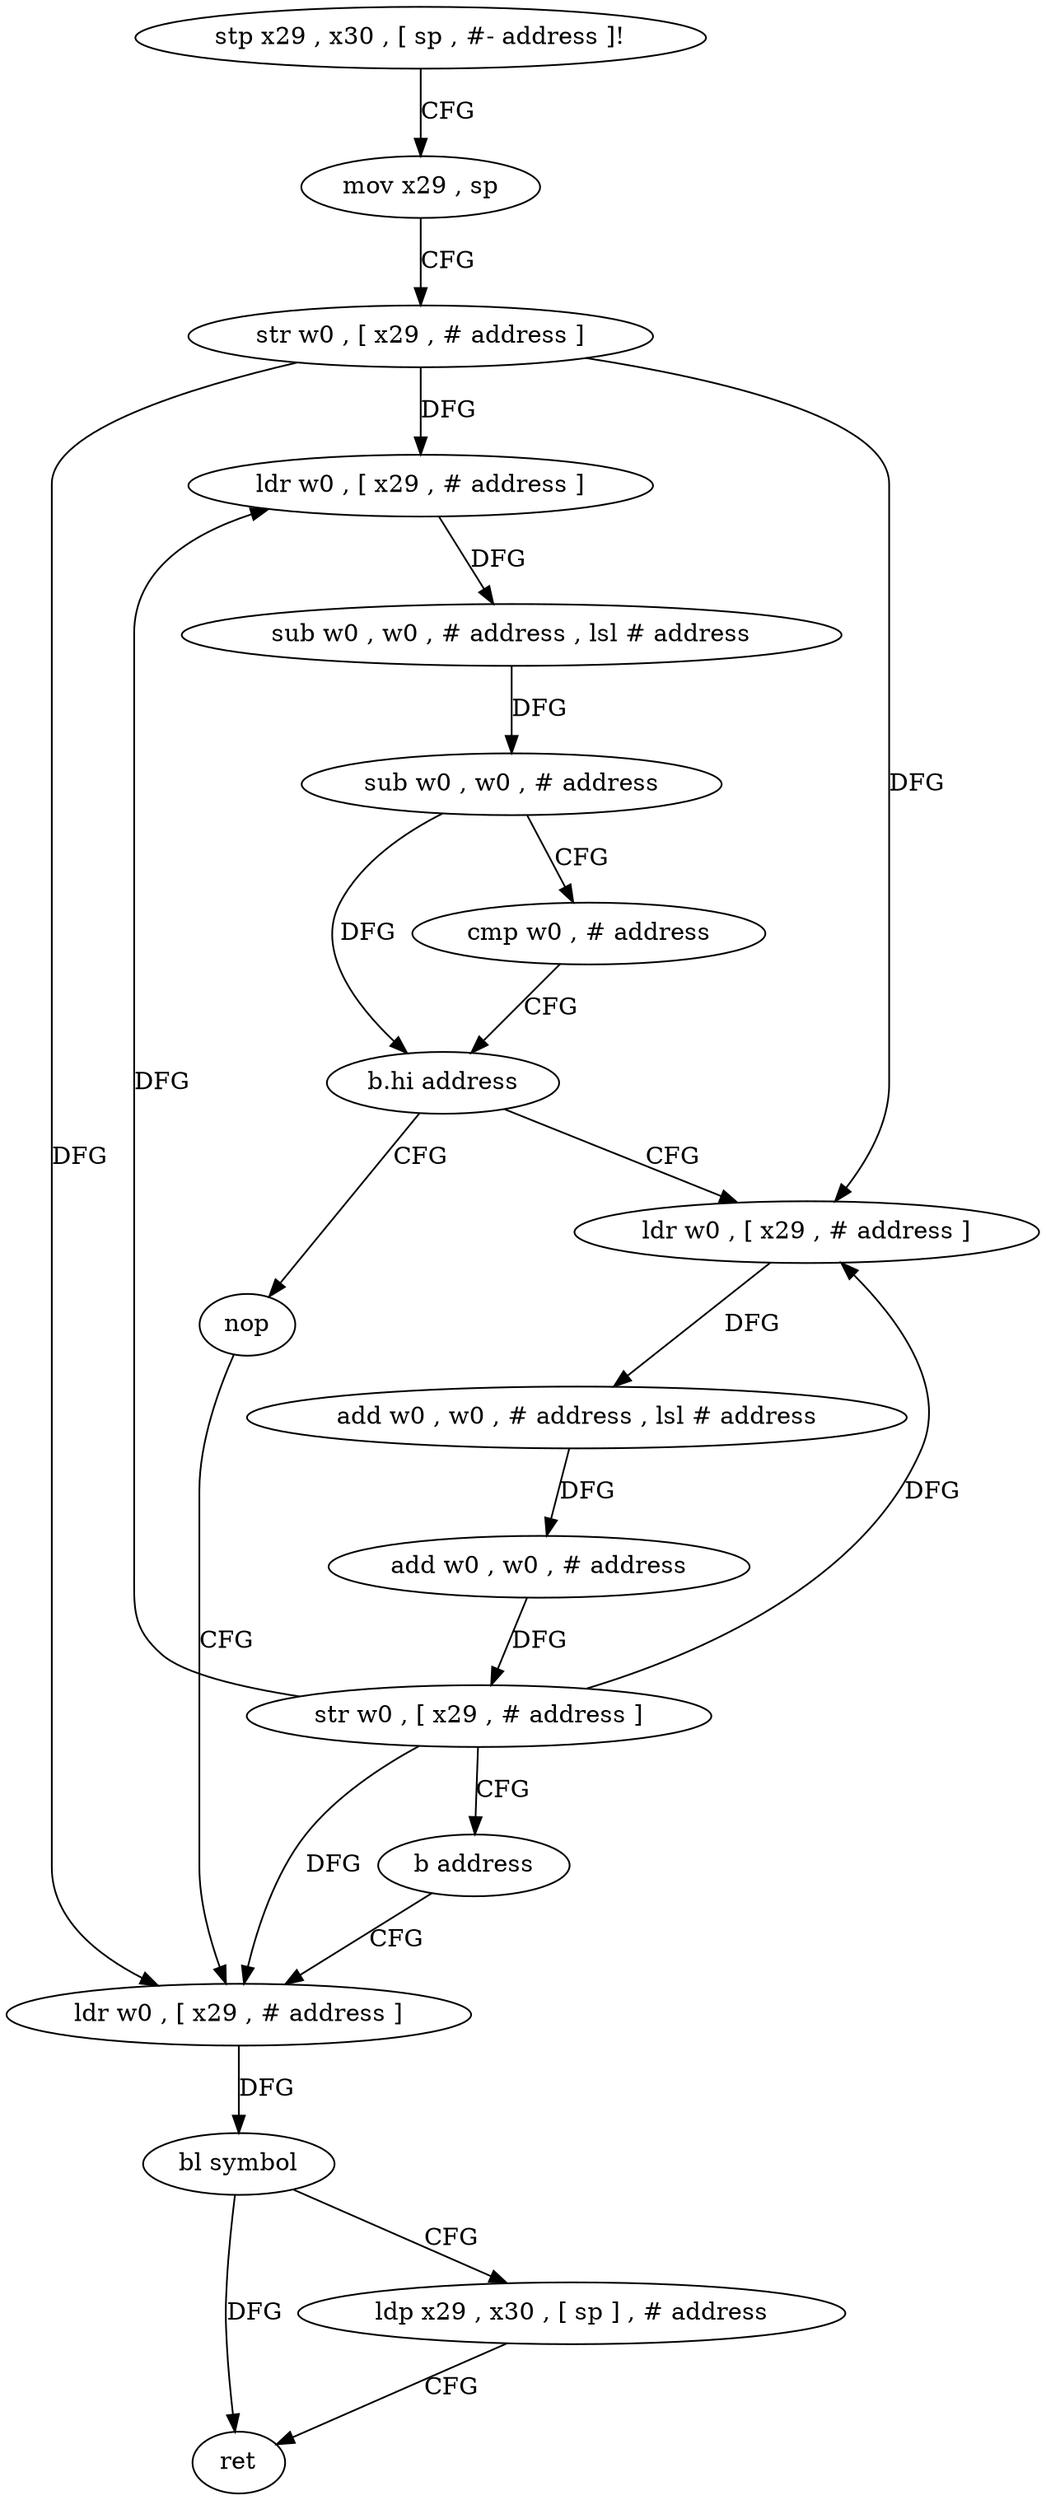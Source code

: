 digraph "func" {
"4528200" [label = "stp x29 , x30 , [ sp , #- address ]!" ]
"4528204" [label = "mov x29 , sp" ]
"4528208" [label = "str w0 , [ x29 , # address ]" ]
"4528212" [label = "ldr w0 , [ x29 , # address ]" ]
"4528216" [label = "sub w0 , w0 , # address , lsl # address" ]
"4528220" [label = "sub w0 , w0 , # address" ]
"4528224" [label = "cmp w0 , # address" ]
"4528228" [label = "b.hi address" ]
"4528252" [label = "nop" ]
"4528232" [label = "ldr w0 , [ x29 , # address ]" ]
"4528256" [label = "ldr w0 , [ x29 , # address ]" ]
"4528236" [label = "add w0 , w0 , # address , lsl # address" ]
"4528240" [label = "add w0 , w0 , # address" ]
"4528244" [label = "str w0 , [ x29 , # address ]" ]
"4528248" [label = "b address" ]
"4528260" [label = "bl symbol" ]
"4528264" [label = "ldp x29 , x30 , [ sp ] , # address" ]
"4528268" [label = "ret" ]
"4528200" -> "4528204" [ label = "CFG" ]
"4528204" -> "4528208" [ label = "CFG" ]
"4528208" -> "4528212" [ label = "DFG" ]
"4528208" -> "4528232" [ label = "DFG" ]
"4528208" -> "4528256" [ label = "DFG" ]
"4528212" -> "4528216" [ label = "DFG" ]
"4528216" -> "4528220" [ label = "DFG" ]
"4528220" -> "4528224" [ label = "CFG" ]
"4528220" -> "4528228" [ label = "DFG" ]
"4528224" -> "4528228" [ label = "CFG" ]
"4528228" -> "4528252" [ label = "CFG" ]
"4528228" -> "4528232" [ label = "CFG" ]
"4528252" -> "4528256" [ label = "CFG" ]
"4528232" -> "4528236" [ label = "DFG" ]
"4528256" -> "4528260" [ label = "DFG" ]
"4528236" -> "4528240" [ label = "DFG" ]
"4528240" -> "4528244" [ label = "DFG" ]
"4528244" -> "4528248" [ label = "CFG" ]
"4528244" -> "4528212" [ label = "DFG" ]
"4528244" -> "4528232" [ label = "DFG" ]
"4528244" -> "4528256" [ label = "DFG" ]
"4528248" -> "4528256" [ label = "CFG" ]
"4528260" -> "4528264" [ label = "CFG" ]
"4528260" -> "4528268" [ label = "DFG" ]
"4528264" -> "4528268" [ label = "CFG" ]
}
